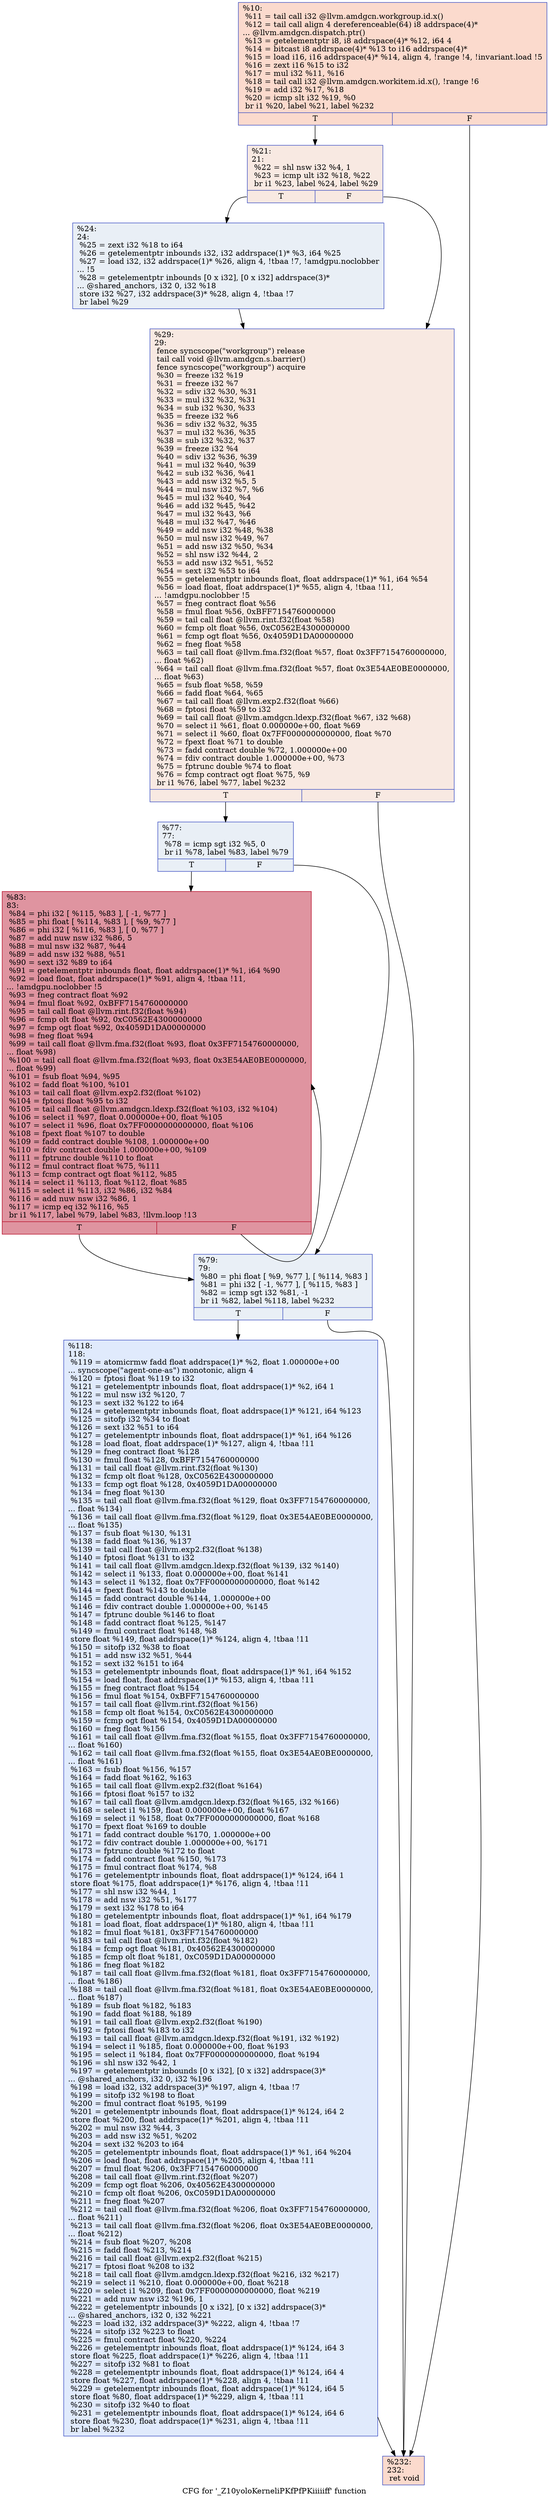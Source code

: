 digraph "CFG for '_Z10yoloKerneliPKfPfPKiiiiiff' function" {
	label="CFG for '_Z10yoloKerneliPKfPfPKiiiiiff' function";

	Node0x5d51e60 [shape=record,color="#3d50c3ff", style=filled, fillcolor="#f7ac8e70",label="{%10:\l  %11 = tail call i32 @llvm.amdgcn.workgroup.id.x()\l  %12 = tail call align 4 dereferenceable(64) i8 addrspace(4)*\l... @llvm.amdgcn.dispatch.ptr()\l  %13 = getelementptr i8, i8 addrspace(4)* %12, i64 4\l  %14 = bitcast i8 addrspace(4)* %13 to i16 addrspace(4)*\l  %15 = load i16, i16 addrspace(4)* %14, align 4, !range !4, !invariant.load !5\l  %16 = zext i16 %15 to i32\l  %17 = mul i32 %11, %16\l  %18 = tail call i32 @llvm.amdgcn.workitem.id.x(), !range !6\l  %19 = add i32 %17, %18\l  %20 = icmp slt i32 %19, %0\l  br i1 %20, label %21, label %232\l|{<s0>T|<s1>F}}"];
	Node0x5d51e60:s0 -> Node0x5d54470;
	Node0x5d51e60:s1 -> Node0x5d54500;
	Node0x5d54470 [shape=record,color="#3d50c3ff", style=filled, fillcolor="#efcebd70",label="{%21:\l21:                                               \l  %22 = shl nsw i32 %4, 1\l  %23 = icmp ult i32 %18, %22\l  br i1 %23, label %24, label %29\l|{<s0>T|<s1>F}}"];
	Node0x5d54470:s0 -> Node0x5d54760;
	Node0x5d54470:s1 -> Node0x5d547b0;
	Node0x5d54760 [shape=record,color="#3d50c3ff", style=filled, fillcolor="#cedaeb70",label="{%24:\l24:                                               \l  %25 = zext i32 %18 to i64\l  %26 = getelementptr inbounds i32, i32 addrspace(1)* %3, i64 %25\l  %27 = load i32, i32 addrspace(1)* %26, align 4, !tbaa !7, !amdgpu.noclobber\l... !5\l  %28 = getelementptr inbounds [0 x i32], [0 x i32] addrspace(3)*\l... @shared_anchors, i32 0, i32 %18\l  store i32 %27, i32 addrspace(3)* %28, align 4, !tbaa !7\l  br label %29\l}"];
	Node0x5d54760 -> Node0x5d547b0;
	Node0x5d547b0 [shape=record,color="#3d50c3ff", style=filled, fillcolor="#efcebd70",label="{%29:\l29:                                               \l  fence syncscope(\"workgroup\") release\l  tail call void @llvm.amdgcn.s.barrier()\l  fence syncscope(\"workgroup\") acquire\l  %30 = freeze i32 %19\l  %31 = freeze i32 %7\l  %32 = sdiv i32 %30, %31\l  %33 = mul i32 %32, %31\l  %34 = sub i32 %30, %33\l  %35 = freeze i32 %6\l  %36 = sdiv i32 %32, %35\l  %37 = mul i32 %36, %35\l  %38 = sub i32 %32, %37\l  %39 = freeze i32 %4\l  %40 = sdiv i32 %36, %39\l  %41 = mul i32 %40, %39\l  %42 = sub i32 %36, %41\l  %43 = add nsw i32 %5, 5\l  %44 = mul nsw i32 %7, %6\l  %45 = mul i32 %40, %4\l  %46 = add i32 %45, %42\l  %47 = mul i32 %43, %6\l  %48 = mul i32 %47, %46\l  %49 = add nsw i32 %48, %38\l  %50 = mul nsw i32 %49, %7\l  %51 = add nsw i32 %50, %34\l  %52 = shl nsw i32 %44, 2\l  %53 = add nsw i32 %51, %52\l  %54 = sext i32 %53 to i64\l  %55 = getelementptr inbounds float, float addrspace(1)* %1, i64 %54\l  %56 = load float, float addrspace(1)* %55, align 4, !tbaa !11,\l... !amdgpu.noclobber !5\l  %57 = fneg contract float %56\l  %58 = fmul float %56, 0xBFF7154760000000\l  %59 = tail call float @llvm.rint.f32(float %58)\l  %60 = fcmp olt float %56, 0xC0562E4300000000\l  %61 = fcmp ogt float %56, 0x4059D1DA00000000\l  %62 = fneg float %58\l  %63 = tail call float @llvm.fma.f32(float %57, float 0x3FF7154760000000,\l... float %62)\l  %64 = tail call float @llvm.fma.f32(float %57, float 0x3E54AE0BE0000000,\l... float %63)\l  %65 = fsub float %58, %59\l  %66 = fadd float %64, %65\l  %67 = tail call float @llvm.exp2.f32(float %66)\l  %68 = fptosi float %59 to i32\l  %69 = tail call float @llvm.amdgcn.ldexp.f32(float %67, i32 %68)\l  %70 = select i1 %61, float 0.000000e+00, float %69\l  %71 = select i1 %60, float 0x7FF0000000000000, float %70\l  %72 = fpext float %71 to double\l  %73 = fadd contract double %72, 1.000000e+00\l  %74 = fdiv contract double 1.000000e+00, %73\l  %75 = fptrunc double %74 to float\l  %76 = fcmp contract ogt float %75, %9\l  br i1 %76, label %77, label %232\l|{<s0>T|<s1>F}}"];
	Node0x5d547b0:s0 -> Node0x5d58e60;
	Node0x5d547b0:s1 -> Node0x5d54500;
	Node0x5d58e60 [shape=record,color="#3d50c3ff", style=filled, fillcolor="#cedaeb70",label="{%77:\l77:                                               \l  %78 = icmp sgt i32 %5, 0\l  br i1 %78, label %83, label %79\l|{<s0>T|<s1>F}}"];
	Node0x5d58e60:s0 -> Node0x5d59030;
	Node0x5d58e60:s1 -> Node0x5d59080;
	Node0x5d59080 [shape=record,color="#3d50c3ff", style=filled, fillcolor="#cedaeb70",label="{%79:\l79:                                               \l  %80 = phi float [ %9, %77 ], [ %114, %83 ]\l  %81 = phi i32 [ -1, %77 ], [ %115, %83 ]\l  %82 = icmp sgt i32 %81, -1\l  br i1 %82, label %118, label %232\l|{<s0>T|<s1>F}}"];
	Node0x5d59080:s0 -> Node0x5d59480;
	Node0x5d59080:s1 -> Node0x5d54500;
	Node0x5d59030 [shape=record,color="#b70d28ff", style=filled, fillcolor="#b70d2870",label="{%83:\l83:                                               \l  %84 = phi i32 [ %115, %83 ], [ -1, %77 ]\l  %85 = phi float [ %114, %83 ], [ %9, %77 ]\l  %86 = phi i32 [ %116, %83 ], [ 0, %77 ]\l  %87 = add nuw nsw i32 %86, 5\l  %88 = mul nsw i32 %87, %44\l  %89 = add nsw i32 %88, %51\l  %90 = sext i32 %89 to i64\l  %91 = getelementptr inbounds float, float addrspace(1)* %1, i64 %90\l  %92 = load float, float addrspace(1)* %91, align 4, !tbaa !11,\l... !amdgpu.noclobber !5\l  %93 = fneg contract float %92\l  %94 = fmul float %92, 0xBFF7154760000000\l  %95 = tail call float @llvm.rint.f32(float %94)\l  %96 = fcmp olt float %92, 0xC0562E4300000000\l  %97 = fcmp ogt float %92, 0x4059D1DA00000000\l  %98 = fneg float %94\l  %99 = tail call float @llvm.fma.f32(float %93, float 0x3FF7154760000000,\l... float %98)\l  %100 = tail call float @llvm.fma.f32(float %93, float 0x3E54AE0BE0000000,\l... float %99)\l  %101 = fsub float %94, %95\l  %102 = fadd float %100, %101\l  %103 = tail call float @llvm.exp2.f32(float %102)\l  %104 = fptosi float %95 to i32\l  %105 = tail call float @llvm.amdgcn.ldexp.f32(float %103, i32 %104)\l  %106 = select i1 %97, float 0.000000e+00, float %105\l  %107 = select i1 %96, float 0x7FF0000000000000, float %106\l  %108 = fpext float %107 to double\l  %109 = fadd contract double %108, 1.000000e+00\l  %110 = fdiv contract double 1.000000e+00, %109\l  %111 = fptrunc double %110 to float\l  %112 = fmul contract float %75, %111\l  %113 = fcmp contract ogt float %112, %85\l  %114 = select i1 %113, float %112, float %85\l  %115 = select i1 %113, i32 %86, i32 %84\l  %116 = add nuw nsw i32 %86, 1\l  %117 = icmp eq i32 %116, %5\l  br i1 %117, label %79, label %83, !llvm.loop !13\l|{<s0>T|<s1>F}}"];
	Node0x5d59030:s0 -> Node0x5d59080;
	Node0x5d59030:s1 -> Node0x5d59030;
	Node0x5d59480 [shape=record,color="#3d50c3ff", style=filled, fillcolor="#b9d0f970",label="{%118:\l118:                                              \l  %119 = atomicrmw fadd float addrspace(1)* %2, float 1.000000e+00\l... syncscope(\"agent-one-as\") monotonic, align 4\l  %120 = fptosi float %119 to i32\l  %121 = getelementptr inbounds float, float addrspace(1)* %2, i64 1\l  %122 = mul nsw i32 %120, 7\l  %123 = sext i32 %122 to i64\l  %124 = getelementptr inbounds float, float addrspace(1)* %121, i64 %123\l  %125 = sitofp i32 %34 to float\l  %126 = sext i32 %51 to i64\l  %127 = getelementptr inbounds float, float addrspace(1)* %1, i64 %126\l  %128 = load float, float addrspace(1)* %127, align 4, !tbaa !11\l  %129 = fneg contract float %128\l  %130 = fmul float %128, 0xBFF7154760000000\l  %131 = tail call float @llvm.rint.f32(float %130)\l  %132 = fcmp olt float %128, 0xC0562E4300000000\l  %133 = fcmp ogt float %128, 0x4059D1DA00000000\l  %134 = fneg float %130\l  %135 = tail call float @llvm.fma.f32(float %129, float 0x3FF7154760000000,\l... float %134)\l  %136 = tail call float @llvm.fma.f32(float %129, float 0x3E54AE0BE0000000,\l... float %135)\l  %137 = fsub float %130, %131\l  %138 = fadd float %136, %137\l  %139 = tail call float @llvm.exp2.f32(float %138)\l  %140 = fptosi float %131 to i32\l  %141 = tail call float @llvm.amdgcn.ldexp.f32(float %139, i32 %140)\l  %142 = select i1 %133, float 0.000000e+00, float %141\l  %143 = select i1 %132, float 0x7FF0000000000000, float %142\l  %144 = fpext float %143 to double\l  %145 = fadd contract double %144, 1.000000e+00\l  %146 = fdiv contract double 1.000000e+00, %145\l  %147 = fptrunc double %146 to float\l  %148 = fadd contract float %125, %147\l  %149 = fmul contract float %148, %8\l  store float %149, float addrspace(1)* %124, align 4, !tbaa !11\l  %150 = sitofp i32 %38 to float\l  %151 = add nsw i32 %51, %44\l  %152 = sext i32 %151 to i64\l  %153 = getelementptr inbounds float, float addrspace(1)* %1, i64 %152\l  %154 = load float, float addrspace(1)* %153, align 4, !tbaa !11\l  %155 = fneg contract float %154\l  %156 = fmul float %154, 0xBFF7154760000000\l  %157 = tail call float @llvm.rint.f32(float %156)\l  %158 = fcmp olt float %154, 0xC0562E4300000000\l  %159 = fcmp ogt float %154, 0x4059D1DA00000000\l  %160 = fneg float %156\l  %161 = tail call float @llvm.fma.f32(float %155, float 0x3FF7154760000000,\l... float %160)\l  %162 = tail call float @llvm.fma.f32(float %155, float 0x3E54AE0BE0000000,\l... float %161)\l  %163 = fsub float %156, %157\l  %164 = fadd float %162, %163\l  %165 = tail call float @llvm.exp2.f32(float %164)\l  %166 = fptosi float %157 to i32\l  %167 = tail call float @llvm.amdgcn.ldexp.f32(float %165, i32 %166)\l  %168 = select i1 %159, float 0.000000e+00, float %167\l  %169 = select i1 %158, float 0x7FF0000000000000, float %168\l  %170 = fpext float %169 to double\l  %171 = fadd contract double %170, 1.000000e+00\l  %172 = fdiv contract double 1.000000e+00, %171\l  %173 = fptrunc double %172 to float\l  %174 = fadd contract float %150, %173\l  %175 = fmul contract float %174, %8\l  %176 = getelementptr inbounds float, float addrspace(1)* %124, i64 1\l  store float %175, float addrspace(1)* %176, align 4, !tbaa !11\l  %177 = shl nsw i32 %44, 1\l  %178 = add nsw i32 %51, %177\l  %179 = sext i32 %178 to i64\l  %180 = getelementptr inbounds float, float addrspace(1)* %1, i64 %179\l  %181 = load float, float addrspace(1)* %180, align 4, !tbaa !11\l  %182 = fmul float %181, 0x3FF7154760000000\l  %183 = tail call float @llvm.rint.f32(float %182)\l  %184 = fcmp ogt float %181, 0x40562E4300000000\l  %185 = fcmp olt float %181, 0xC059D1DA00000000\l  %186 = fneg float %182\l  %187 = tail call float @llvm.fma.f32(float %181, float 0x3FF7154760000000,\l... float %186)\l  %188 = tail call float @llvm.fma.f32(float %181, float 0x3E54AE0BE0000000,\l... float %187)\l  %189 = fsub float %182, %183\l  %190 = fadd float %188, %189\l  %191 = tail call float @llvm.exp2.f32(float %190)\l  %192 = fptosi float %183 to i32\l  %193 = tail call float @llvm.amdgcn.ldexp.f32(float %191, i32 %192)\l  %194 = select i1 %185, float 0.000000e+00, float %193\l  %195 = select i1 %184, float 0x7FF0000000000000, float %194\l  %196 = shl nsw i32 %42, 1\l  %197 = getelementptr inbounds [0 x i32], [0 x i32] addrspace(3)*\l... @shared_anchors, i32 0, i32 %196\l  %198 = load i32, i32 addrspace(3)* %197, align 4, !tbaa !7\l  %199 = sitofp i32 %198 to float\l  %200 = fmul contract float %195, %199\l  %201 = getelementptr inbounds float, float addrspace(1)* %124, i64 2\l  store float %200, float addrspace(1)* %201, align 4, !tbaa !11\l  %202 = mul nsw i32 %44, 3\l  %203 = add nsw i32 %51, %202\l  %204 = sext i32 %203 to i64\l  %205 = getelementptr inbounds float, float addrspace(1)* %1, i64 %204\l  %206 = load float, float addrspace(1)* %205, align 4, !tbaa !11\l  %207 = fmul float %206, 0x3FF7154760000000\l  %208 = tail call float @llvm.rint.f32(float %207)\l  %209 = fcmp ogt float %206, 0x40562E4300000000\l  %210 = fcmp olt float %206, 0xC059D1DA00000000\l  %211 = fneg float %207\l  %212 = tail call float @llvm.fma.f32(float %206, float 0x3FF7154760000000,\l... float %211)\l  %213 = tail call float @llvm.fma.f32(float %206, float 0x3E54AE0BE0000000,\l... float %212)\l  %214 = fsub float %207, %208\l  %215 = fadd float %213, %214\l  %216 = tail call float @llvm.exp2.f32(float %215)\l  %217 = fptosi float %208 to i32\l  %218 = tail call float @llvm.amdgcn.ldexp.f32(float %216, i32 %217)\l  %219 = select i1 %210, float 0.000000e+00, float %218\l  %220 = select i1 %209, float 0x7FF0000000000000, float %219\l  %221 = add nuw nsw i32 %196, 1\l  %222 = getelementptr inbounds [0 x i32], [0 x i32] addrspace(3)*\l... @shared_anchors, i32 0, i32 %221\l  %223 = load i32, i32 addrspace(3)* %222, align 4, !tbaa !7\l  %224 = sitofp i32 %223 to float\l  %225 = fmul contract float %220, %224\l  %226 = getelementptr inbounds float, float addrspace(1)* %124, i64 3\l  store float %225, float addrspace(1)* %226, align 4, !tbaa !11\l  %227 = sitofp i32 %81 to float\l  %228 = getelementptr inbounds float, float addrspace(1)* %124, i64 4\l  store float %227, float addrspace(1)* %228, align 4, !tbaa !11\l  %229 = getelementptr inbounds float, float addrspace(1)* %124, i64 5\l  store float %80, float addrspace(1)* %229, align 4, !tbaa !11\l  %230 = sitofp i32 %40 to float\l  %231 = getelementptr inbounds float, float addrspace(1)* %124, i64 6\l  store float %230, float addrspace(1)* %231, align 4, !tbaa !11\l  br label %232\l}"];
	Node0x5d59480 -> Node0x5d54500;
	Node0x5d54500 [shape=record,color="#3d50c3ff", style=filled, fillcolor="#f7ac8e70",label="{%232:\l232:                                              \l  ret void\l}"];
}
